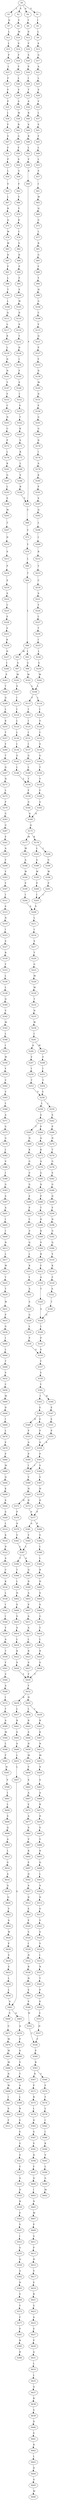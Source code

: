strict digraph  {
	S0 -> S1 [ label = V ];
	S0 -> S2 [ label = S ];
	S0 -> S3 [ label = L ];
	S0 -> S4 [ label = A ];
	S1 -> S5 [ label = I ];
	S2 -> S6 [ label = V ];
	S3 -> S7 [ label = Q ];
	S4 -> S8 [ label = T ];
	S5 -> S9 [ label = L ];
	S6 -> S10 [ label = M ];
	S7 -> S11 [ label = L ];
	S8 -> S12 [ label = D ];
	S9 -> S13 [ label = A ];
	S10 -> S14 [ label = S ];
	S11 -> S15 [ label = L ];
	S12 -> S16 [ label = V ];
	S13 -> S17 [ label = G ];
	S14 -> S18 [ label = F ];
	S15 -> S19 [ label = P ];
	S16 -> S20 [ label = S ];
	S17 -> S21 [ label = A ];
	S18 -> S22 [ label = V ];
	S19 -> S23 [ label = L ];
	S20 -> S24 [ label = P ];
	S21 -> S25 [ label = L ];
	S22 -> S26 [ label = L ];
	S23 -> S27 [ label = F ];
	S24 -> S28 [ label = I ];
	S25 -> S29 [ label = S ];
	S26 -> S30 [ label = S ];
	S27 -> S31 [ label = F ];
	S28 -> S32 [ label = T ];
	S29 -> S33 [ label = V ];
	S30 -> S34 [ label = S ];
	S31 -> S35 [ label = P ];
	S32 -> S36 [ label = A ];
	S33 -> S37 [ label = L ];
	S34 -> S38 [ label = W ];
	S35 -> S39 [ label = I ];
	S36 -> S40 [ label = R ];
	S37 -> S41 [ label = S ];
	S38 -> S42 [ label = R ];
	S39 -> S43 [ label = F ];
	S40 -> S44 [ label = S ];
	S41 -> S45 [ label = F ];
	S42 -> S46 [ label = G ];
	S43 -> S47 [ label = V ];
	S44 -> S48 [ label = R ];
	S45 -> S49 [ label = L ];
	S46 -> S50 [ label = F ];
	S47 -> S51 [ label = F ];
	S48 -> S52 [ label = L ];
	S49 -> S53 [ label = L ];
	S50 -> S54 [ label = S ];
	S51 -> S55 [ label = P ];
	S52 -> S56 [ label = V ];
	S53 -> S57 [ label = S ];
	S54 -> S58 [ label = G ];
	S55 -> S59 [ label = L ];
	S56 -> S60 [ label = R ];
	S57 -> S61 [ label = I ];
	S58 -> S62 [ label = F ];
	S59 -> S63 [ label = V ];
	S60 -> S64 [ label = Y ];
	S61 -> S65 [ label = W ];
	S62 -> S66 [ label = Y ];
	S63 -> S67 [ label = L ];
	S64 -> S68 [ label = C ];
	S65 -> S69 [ label = Q ];
	S66 -> S70 [ label = Y ];
	S67 -> S71 [ label = R ];
	S68 -> S72 [ label = C ];
	S69 -> S73 [ label = G ];
	S70 -> S74 [ label = K ];
	S71 -> S75 [ label = Q ];
	S72 -> S76 [ label = Y ];
	S73 -> S77 [ label = L ];
	S74 -> S78 [ label = C ];
	S75 -> S79 [ label = W ];
	S76 -> S80 [ label = L ];
	S77 -> S81 [ label = R ];
	S78 -> S82 [ label = V ];
	S79 -> S83 [ label = W ];
	S80 -> S84 [ label = T ];
	S81 -> S85 [ label = G ];
	S82 -> S86 [ label = D ];
	S83 -> S87 [ label = D ];
	S84 -> S88 [ label = L ];
	S85 -> S89 [ label = F ];
	S86 -> S90 [ label = P ];
	S87 -> S91 [ label = P ];
	S88 -> S92 [ label = M ];
	S88 -> S93 [ label = L ];
	S89 -> S94 [ label = Y ];
	S90 -> S95 [ label = F ];
	S91 -> S96 [ label = L ];
	S92 -> S97 [ label = G ];
	S93 -> S98 [ label = G ];
	S94 -> S99 [ label = H ];
	S95 -> S100 [ label = E ];
	S96 -> S101 [ label = T ];
	S97 -> S102 [ label = M ];
	S98 -> S103 [ label = M ];
	S99 -> S104 [ label = G ];
	S100 -> S105 [ label = W ];
	S101 -> S106 [ label = L ];
	S102 -> S107 [ label = S ];
	S103 -> S108 [ label = L ];
	S104 -> S109 [ label = C ];
	S105 -> S110 [ label = D ];
	S106 -> S111 [ label = Q ];
	S107 -> S112 [ label = I ];
	S108 -> S113 [ label = F ];
	S108 -> S114 [ label = L ];
	S109 -> S115 [ label = V ];
	S110 -> S116 [ label = S ];
	S111 -> S117 [ label = L ];
	S112 -> S118 [ label = I ];
	S113 -> S119 [ label = I ];
	S114 -> S120 [ label = I ];
	S115 -> S121 [ label = Q ];
	S116 -> S122 [ label = T ];
	S117 -> S123 [ label = R ];
	S118 -> S124 [ label = L ];
	S119 -> S125 [ label = I ];
	S120 -> S126 [ label = V ];
	S121 -> S127 [ label = P ];
	S122 -> S128 [ label = D ];
	S123 -> S129 [ label = L ];
	S124 -> S130 [ label = L ];
	S125 -> S131 [ label = I ];
	S126 -> S132 [ label = C ];
	S127 -> S133 [ label = F ];
	S128 -> S134 [ label = I ];
	S129 -> S135 [ label = D ];
	S130 -> S136 [ label = I ];
	S131 -> S137 [ label = I ];
	S132 -> S138 [ label = V ];
	S133 -> S139 [ label = D ];
	S134 -> S140 [ label = F ];
	S135 -> S141 [ label = N ];
	S136 -> S142 [ label = G ];
	S137 -> S143 [ label = G ];
	S138 -> S144 [ label = G ];
	S139 -> S145 [ label = M ];
	S140 -> S146 [ label = S ];
	S141 -> S147 [ label = T ];
	S142 -> S148 [ label = L ];
	S143 -> S149 [ label = L ];
	S144 -> S150 [ label = T ];
	S145 -> S151 [ label = D ];
	S146 -> S152 [ label = I ];
	S147 -> S153 [ label = F ];
	S148 -> S154 [ label = T ];
	S149 -> S154 [ label = T ];
	S150 -> S155 [ label = T ];
	S151 -> S156 [ label = E ];
	S152 -> S157 [ label = S ];
	S153 -> S158 [ label = C ];
	S154 -> S159 [ label = F ];
	S155 -> S160 [ label = F ];
	S156 -> S161 [ label = G ];
	S157 -> S162 [ label = T ];
	S158 -> S163 [ label = N ];
	S159 -> S164 [ label = G ];
	S160 -> S165 [ label = G ];
	S161 -> S166 [ label = G ];
	S162 -> S167 [ label = R ];
	S163 -> S168 [ label = C ];
	S164 -> S169 [ label = A ];
	S165 -> S169 [ label = A ];
	S166 -> S170 [ label = D ];
	S167 -> S171 [ label = S ];
	S168 -> S172 [ label = P ];
	S169 -> S173 [ label = Q ];
	S170 -> S174 [ label = I ];
	S171 -> S175 [ label = K ];
	S172 -> S176 [ label = L ];
	S173 -> S177 [ label = M ];
	S173 -> S178 [ label = K ];
	S174 -> S179 [ label = A ];
	S175 -> S180 [ label = L ];
	S176 -> S181 [ label = K ];
	S177 -> S182 [ label = M ];
	S178 -> S183 [ label = L ];
	S178 -> S184 [ label = I ];
	S179 -> S185 [ label = K ];
	S180 -> S186 [ label = V ];
	S181 -> S187 [ label = G ];
	S182 -> S188 [ label = A ];
	S183 -> S189 [ label = G ];
	S184 -> S190 [ label = G ];
	S185 -> S191 [ label = P ];
	S186 -> S192 [ label = R ];
	S187 -> S193 [ label = L ];
	S188 -> S194 [ label = W ];
	S189 -> S195 [ label = W ];
	S190 -> S196 [ label = W ];
	S191 -> S197 [ label = S ];
	S192 -> S64 [ label = Y ];
	S193 -> S198 [ label = E ];
	S194 -> S199 [ label = P ];
	S195 -> S200 [ label = P ];
	S196 -> S201 [ label = P ];
	S197 -> S202 [ label = Q ];
	S198 -> S203 [ label = M ];
	S199 -> S204 [ label = I ];
	S200 -> S205 [ label = I ];
	S201 -> S205 [ label = I ];
	S202 -> S206 [ label = L ];
	S203 -> S207 [ label = T ];
	S204 -> S208 [ label = S ];
	S205 -> S208 [ label = S ];
	S206 -> S209 [ label = I ];
	S207 -> S210 [ label = D ];
	S208 -> S211 [ label = L ];
	S209 -> S212 [ label = R ];
	S210 -> S213 [ label = S ];
	S211 -> S214 [ label = I ];
	S212 -> S215 [ label = Y ];
	S213 -> S216 [ label = P ];
	S214 -> S217 [ label = S ];
	S215 -> S218 [ label = C ];
	S216 -> S219 [ label = S ];
	S217 -> S220 [ label = T ];
	S218 -> S221 [ label = S ];
	S219 -> S222 [ label = S ];
	S220 -> S223 [ label = G ];
	S221 -> S224 [ label = Y ];
	S222 -> S225 [ label = C ];
	S223 -> S226 [ label = M ];
	S224 -> S227 [ label = L ];
	S225 -> S228 [ label = E ];
	S226 -> S229 [ label = M ];
	S227 -> S230 [ label = T ];
	S228 -> S231 [ label = S ];
	S229 -> S232 [ label = T ];
	S230 -> S233 [ label = I ];
	S231 -> S234 [ label = K ];
	S232 -> S235 [ label = N ];
	S233 -> S236 [ label = L ];
	S234 -> S237 [ label = N ];
	S235 -> S238 [ label = W ];
	S236 -> S239 [ label = G ];
	S237 -> S240 [ label = I ];
	S238 -> S241 [ label = I ];
	S239 -> S242 [ label = M ];
	S240 -> S243 [ label = E ];
	S241 -> S244 [ label = A ];
	S241 -> S245 [ label = M ];
	S242 -> S108 [ label = L ];
	S243 -> S246 [ label = T ];
	S244 -> S247 [ label = F ];
	S245 -> S248 [ label = F ];
	S246 -> S249 [ label = Q ];
	S247 -> S250 [ label = I ];
	S248 -> S251 [ label = I ];
	S249 -> S252 [ label = L ];
	S250 -> S253 [ label = T ];
	S251 -> S254 [ label = T ];
	S252 -> S255 [ label = K ];
	S253 -> S256 [ label = V ];
	S254 -> S256 [ label = V ];
	S255 -> S257 [ label = T ];
	S256 -> S258 [ label = L ];
	S256 -> S259 [ label = I ];
	S257 -> S260 [ label = F ];
	S258 -> S261 [ label = S ];
	S259 -> S262 [ label = S ];
	S260 -> S263 [ label = T ];
	S261 -> S264 [ label = P ];
	S261 -> S265 [ label = T ];
	S262 -> S266 [ label = P ];
	S263 -> S267 [ label = Q ];
	S264 -> S268 [ label = Q ];
	S265 -> S269 [ label = N ];
	S266 -> S270 [ label = N ];
	S267 -> S271 [ label = N ];
	S268 -> S272 [ label = K ];
	S269 -> S273 [ label = K ];
	S270 -> S274 [ label = T ];
	S271 -> S275 [ label = L ];
	S272 -> S276 [ label = A ];
	S273 -> S277 [ label = G ];
	S274 -> S278 [ label = G ];
	S275 -> S279 [ label = P ];
	S276 -> S280 [ label = G ];
	S277 -> S281 [ label = S ];
	S278 -> S282 [ label = S ];
	S279 -> S283 [ label = G ];
	S280 -> S284 [ label = D ];
	S281 -> S285 [ label = G ];
	S282 -> S286 [ label = G ];
	S283 -> S287 [ label = G ];
	S284 -> S288 [ label = P ];
	S285 -> S289 [ label = E ];
	S286 -> S290 [ label = D ];
	S287 -> S291 [ label = E ];
	S288 -> S292 [ label = T ];
	S289 -> S293 [ label = P ];
	S290 -> S294 [ label = V ];
	S291 -> S295 [ label = A ];
	S292 -> S296 [ label = D ];
	S293 -> S297 [ label = C ];
	S294 -> S298 [ label = N ];
	S295 -> S299 [ label = F ];
	S296 -> S300 [ label = K ];
	S297 -> S301 [ label = S ];
	S298 -> S302 [ label = G ];
	S299 -> S303 [ label = Y ];
	S300 -> S304 [ label = V ];
	S301 -> S305 [ label = Q ];
	S302 -> S306 [ label = Q ];
	S303 -> S307 [ label = Y ];
	S304 -> S308 [ label = R ];
	S305 -> S309 [ label = L ];
	S306 -> S310 [ label = V ];
	S307 -> S311 [ label = I ];
	S308 -> S312 [ label = F ];
	S309 -> S313 [ label = K ];
	S310 -> S314 [ label = K ];
	S311 -> S315 [ label = S ];
	S312 -> S316 [ label = A ];
	S313 -> S317 [ label = Y ];
	S314 -> S318 [ label = F ];
	S315 -> S319 [ label = N ];
	S316 -> S320 [ label = T ];
	S317 -> S321 [ label = A ];
	S318 -> S322 [ label = A ];
	S319 -> S323 [ label = I ];
	S320 -> S324 [ label = G ];
	S321 -> S325 [ label = S ];
	S322 -> S326 [ label = T ];
	S323 -> S327 [ label = S ];
	S324 -> S328 [ label = L ];
	S325 -> S329 [ label = G ];
	S326 -> S324 [ label = G ];
	S327 -> S330 [ label = R ];
	S328 -> S331 [ label = P ];
	S329 -> S332 [ label = L ];
	S330 -> S333 [ label = Y ];
	S331 -> S334 [ label = S ];
	S332 -> S335 [ label = P ];
	S333 -> S336 [ label = L ];
	S334 -> S337 [ label = Y ];
	S335 -> S334 [ label = S ];
	S336 -> S338 [ label = L ];
	S337 -> S339 [ label = V ];
	S338 -> S340 [ label = Q ];
	S339 -> S341 [ label = Y ];
	S340 -> S342 [ label = V ];
	S341 -> S343 [ label = I ];
	S341 -> S344 [ label = R ];
	S342 -> S345 [ label = M ];
	S343 -> S346 [ label = E ];
	S344 -> S347 [ label = E ];
	S345 -> S348 [ label = L ];
	S346 -> S349 [ label = D ];
	S346 -> S350 [ label = E ];
	S347 -> S351 [ label = E ];
	S348 -> S352 [ label = I ];
	S349 -> S353 [ label = P ];
	S350 -> S354 [ label = P ];
	S351 -> S355 [ label = P ];
	S352 -> S356 [ label = W ];
	S353 -> S357 [ label = A ];
	S354 -> S358 [ label = A ];
	S355 -> S358 [ label = A ];
	S356 -> S359 [ label = Y ];
	S357 -> S360 [ label = P ];
	S358 -> S361 [ label = P ];
	S359 -> S362 [ label = V ];
	S360 -> S363 [ label = I ];
	S361 -> S363 [ label = I ];
	S361 -> S364 [ label = V ];
	S362 -> S365 [ label = V ];
	S363 -> S366 [ label = V ];
	S364 -> S367 [ label = V ];
	S365 -> S368 [ label = L ];
	S366 -> S369 [ label = H ];
	S367 -> S370 [ label = H ];
	S368 -> S371 [ label = A ];
	S369 -> S372 [ label = H ];
	S369 -> S373 [ label = D ];
	S370 -> S374 [ label = D ];
	S371 -> S375 [ label = G ];
	S372 -> S376 [ label = P ];
	S373 -> S377 [ label = P ];
	S374 -> S377 [ label = P ];
	S375 -> S378 [ label = G ];
	S376 -> S379 [ label = A ];
	S377 -> S380 [ label = P ];
	S377 -> S381 [ label = A ];
	S378 -> S382 [ label = L ];
	S379 -> S383 [ label = V ];
	S380 -> S384 [ label = V ];
	S381 -> S385 [ label = V ];
	S382 -> S386 [ label = V ];
	S383 -> S387 [ label = L ];
	S384 -> S388 [ label = L ];
	S385 -> S387 [ label = L ];
	S386 -> S389 [ label = I ];
	S387 -> S390 [ label = T ];
	S387 -> S391 [ label = A ];
	S388 -> S392 [ label = L ];
	S389 -> S393 [ label = G ];
	S390 -> S394 [ label = T ];
	S391 -> S395 [ label = Q ];
	S392 -> S396 [ label = R ];
	S393 -> S397 [ label = S ];
	S394 -> S398 [ label = L ];
	S395 -> S399 [ label = D ];
	S396 -> S400 [ label = D ];
	S397 -> S401 [ label = A ];
	S398 -> S402 [ label = N ];
	S399 -> S403 [ label = A ];
	S400 -> S404 [ label = S ];
	S401 -> S405 [ label = I ];
	S402 -> S406 [ label = S ];
	S403 -> S407 [ label = P ];
	S404 -> S408 [ label = S ];
	S405 -> S409 [ label = I ];
	S406 -> S410 [ label = S ];
	S407 -> S411 [ label = A ];
	S408 -> S412 [ label = G ];
	S409 -> S413 [ label = N ];
	S410 -> S414 [ label = S ];
	S411 -> S415 [ label = A ];
	S412 -> S416 [ label = T ];
	S413 -> S417 [ label = L ];
	S414 -> S418 [ label = L ];
	S415 -> S419 [ label = L ];
	S416 -> S420 [ label = L ];
	S417 -> S421 [ label = W ];
	S418 -> S422 [ label = R ];
	S419 -> S423 [ label = R ];
	S420 -> S424 [ label = R ];
	S421 -> S425 [ label = T ];
	S422 -> S426 [ label = S ];
	S423 -> S427 [ label = S ];
	S424 -> S428 [ label = S ];
	S425 -> S429 [ label = T ];
	S426 -> S430 [ label = Y ];
	S427 -> S430 [ label = Y ];
	S428 -> S430 [ label = Y ];
	S429 -> S431 [ label = W ];
	S430 -> S432 [ label = Y ];
	S431 -> S433 [ label = P ];
	S432 -> S434 [ label = R ];
	S432 -> S435 [ label = H ];
	S433 -> S436 [ label = G ];
	S434 -> S437 [ label = L ];
	S435 -> S438 [ label = L ];
	S435 -> S439 [ label = I ];
	S436 -> S440 [ label = I ];
	S437 -> S441 [ label = R ];
	S438 -> S442 [ label = R ];
	S439 -> S443 [ label = R ];
	S440 -> S444 [ label = L ];
	S441 -> S445 [ label = S ];
	S442 -> S446 [ label = S ];
	S443 -> S447 [ label = K ];
	S444 -> S448 [ label = T ];
	S445 -> S449 [ label = S ];
	S446 -> S450 [ label = N ];
	S447 -> S451 [ label = N ];
	S448 -> S452 [ label = V ];
	S449 -> S453 [ label = L ];
	S450 -> S454 [ label = M ];
	S451 -> S455 [ label = M ];
	S452 -> S456 [ label = C ];
	S453 -> S457 [ label = L ];
	S454 -> S458 [ label = V ];
	S455 -> S459 [ label = A ];
	S456 -> S460 [ label = M ];
	S457 -> S461 [ label = S ];
	S458 -> S462 [ label = S ];
	S459 -> S463 [ label = S ];
	S460 -> S464 [ label = D ];
	S461 -> S465 [ label = A ];
	S461 -> S466 [ label = S ];
	S462 -> S467 [ label = A ];
	S463 -> S468 [ label = A ];
	S464 -> S469 [ label = I ];
	S465 -> S470 [ label = A ];
	S466 -> S471 [ label = G ];
	S467 -> S472 [ label = E ];
	S468 -> S473 [ label = R ];
	S469 -> S474 [ label = L ];
	S470 -> S475 [ label = P ];
	S471 -> S476 [ label = M ];
	S472 -> S477 [ label = A ];
	S473 -> S478 [ label = D ];
	S474 -> S479 [ label = E ];
	S475 -> S480 [ label = S ];
	S476 -> S481 [ label = M ];
	S477 -> S482 [ label = S ];
	S478 -> S483 [ label = S ];
	S479 -> S484 [ label = P ];
	S480 -> S485 [ label = V ];
	S481 -> S486 [ label = M ];
	S482 -> S487 [ label = V ];
	S483 -> S488 [ label = V ];
	S484 -> S489 [ label = M ];
	S485 -> S490 [ label = T ];
	S486 -> S491 [ label = N ];
	S487 -> S492 [ label = R ];
	S488 -> S493 [ label = R ];
	S489 -> S494 [ label = Q ];
	S490 -> S495 [ label = A ];
	S491 -> S496 [ label = W ];
	S492 -> S497 [ label = E ];
	S493 -> S498 [ label = Q ];
	S494 -> S499 [ label = K ];
	S495 -> S500 [ label = L ];
	S496 -> S501 [ label = I ];
	S497 -> S502 [ label = Q ];
	S498 -> S503 [ label = L ];
	S499 -> S504 [ label = S ];
	S500 -> S505 [ label = R ];
	S501 -> S506 [ label = S ];
	S502 -> S507 [ label = A ];
	S503 -> S508 [ label = A ];
	S504 -> S509 [ label = S ];
	S505 -> S510 [ label = E ];
	S506 -> S511 [ label = F ];
	S507 -> S512 [ label = D ];
	S508 -> S513 [ label = D ];
	S509 -> S514 [ label = L ];
	S510 -> S515 [ label = E ];
	S512 -> S516 [ label = E ];
	S513 -> S517 [ label = S ];
	S514 -> S518 [ label = K ];
	S515 -> S519 [ label = G ];
	S516 -> S520 [ label = E ];
	S517 -> S521 [ label = V ];
	S518 -> S522 [ label = D ];
	S519 -> S523 [ label = S ];
	S520 -> S524 [ label = V ];
	S521 -> S525 [ label = S ];
	S522 -> S526 [ label = A ];
	S523 -> S527 [ label = E ];
	S524 -> S528 [ label = I ];
	S525 -> S529 [ label = V ];
	S526 -> S530 [ label = C ];
	S527 -> S531 [ label = A ];
	S528 -> S532 [ label = N ];
	S529 -> S533 [ label = I ];
	S530 -> S534 [ label = K ];
	S531 -> S535 [ label = D ];
	S532 -> S536 [ label = R ];
	S533 -> S537 [ label = N ];
	S534 -> S538 [ label = L ];
	S535 -> S539 [ label = R ];
	S536 -> S540 [ label = H ];
	S537 -> S541 [ label = T ];
	S538 -> S542 [ label = I ];
	S539 -> S543 [ label = E ];
	S540 -> S544 [ label = E ];
	S541 -> S545 [ label = P ];
	S542 -> S546 [ label = I ];
	S543 -> S547 [ label = V ];
	S544 -> S548 [ label = V ];
	S545 -> S549 [ label = E ];
	S546 -> S550 [ label = Y ];
	S547 -> S551 [ label = I ];
	S548 -> S552 [ label = H ];
	S549 -> S553 [ label = V ];
	S550 -> S554 [ label = A ];
	S551 -> S555 [ label = S ];
	S552 -> S556 [ label = F ];
	S553 -> S557 [ label = H ];
	S554 -> S558 [ label = T ];
	S555 -> S559 [ label = Q ];
	S556 -> S560 [ label = P ];
	S557 -> S556 [ label = F ];
	S558 -> S561 [ label = Y ];
	S559 -> S562 [ label = A ];
	S560 -> S563 [ label = R ];
	S561 -> S564 [ label = V ];
	S562 -> S565 [ label = D ];
	S563 -> S566 [ label = C ];
	S563 -> S567 [ label = N ];
	S564 -> S568 [ label = A ];
	S565 -> S569 [ label = V ];
	S566 -> S570 [ label = F ];
	S567 -> S571 [ label = P ];
	S568 -> S572 [ label = I ];
	S569 -> S573 [ label = Y ];
	S570 -> S574 [ label = F ];
	S571 -> S575 [ label = R ];
	S572 -> S576 [ label = T ];
	S573 -> S577 [ label = F ];
	S574 -> S578 [ label = L ];
	S575 -> S579 [ label = L ];
	S576 -> S580 [ label = A ];
	S577 -> S581 [ label = P ];
	S578 -> S582 [ label = I ];
	S579 -> S583 [ label = D ];
	S580 -> S584 [ label = M ];
	S581 -> S585 [ label = R ];
	S582 -> S586 [ label = I ];
	S583 -> S587 [ label = S ];
	S584 -> S588 [ label = L ];
	S585 -> S589 [ label = R ];
	S586 -> S590 [ label = K ];
	S587 -> S591 [ label = S ];
	S588 -> S592 [ label = F ];
	S590 -> S593 [ label = V ];
	S591 -> S594 [ label = D ];
	S592 -> S595 [ label = H ];
	S593 -> S596 [ label = L ];
	S594 -> S597 [ label = F ];
	S595 -> S598 [ label = V ];
	S596 -> S599 [ label = G ];
	S597 -> S600 [ label = Q ];
	S598 -> S601 [ label = I ];
	S599 -> S602 [ label = M ];
	S600 -> S603 [ label = I ];
	S601 -> S604 [ label = L ];
	S603 -> S605 [ label = N ];
	S604 -> S606 [ label = S ];
	S605 -> S607 [ label = M ];
	S606 -> S608 [ label = Q ];
	S607 -> S609 [ label = P ];
	S608 -> S610 [ label = A ];
	S609 -> S611 [ label = G ];
	S610 -> S612 [ label = L ];
	S611 -> S613 [ label = P ];
	S612 -> S614 [ label = G ];
	S613 -> S615 [ label = H ];
	S614 -> S616 [ label = A ];
	S615 -> S617 [ label = V ];
	S616 -> S618 [ label = Q ];
	S617 -> S619 [ label = E ];
	S618 -> S620 [ label = Q ];
	S619 -> S621 [ label = R ];
	S620 -> S622 [ label = F ];
	S621 -> S623 [ label = G ];
	S622 -> S624 [ label = A ];
	S623 -> S625 [ label = A ];
	S624 -> S626 [ label = W ];
	S625 -> S627 [ label = E ];
	S626 -> S628 [ label = P ];
	S627 -> S629 [ label = P ];
	S628 -> S630 [ label = V ];
	S629 -> S631 [ label = A ];
	S630 -> S632 [ label = S ];
	S631 -> S633 [ label = L ];
	S632 -> S634 [ label = L ];
	S633 -> S635 [ label = L ];
	S634 -> S636 [ label = L ];
	S635 -> S637 [ label = Q ];
	S636 -> S461 [ label = S ];
	S637 -> S638 [ label = R ];
	S638 -> S639 [ label = S ];
	S639 -> S640 [ label = D ];
	S640 -> S641 [ label = S ];
	S641 -> S642 [ label = D ];
	S642 -> S643 [ label = L ];
	S643 -> S644 [ label = D ];
	S644 -> S645 [ label = A ];
	S645 -> S646 [ label = M ];
}
